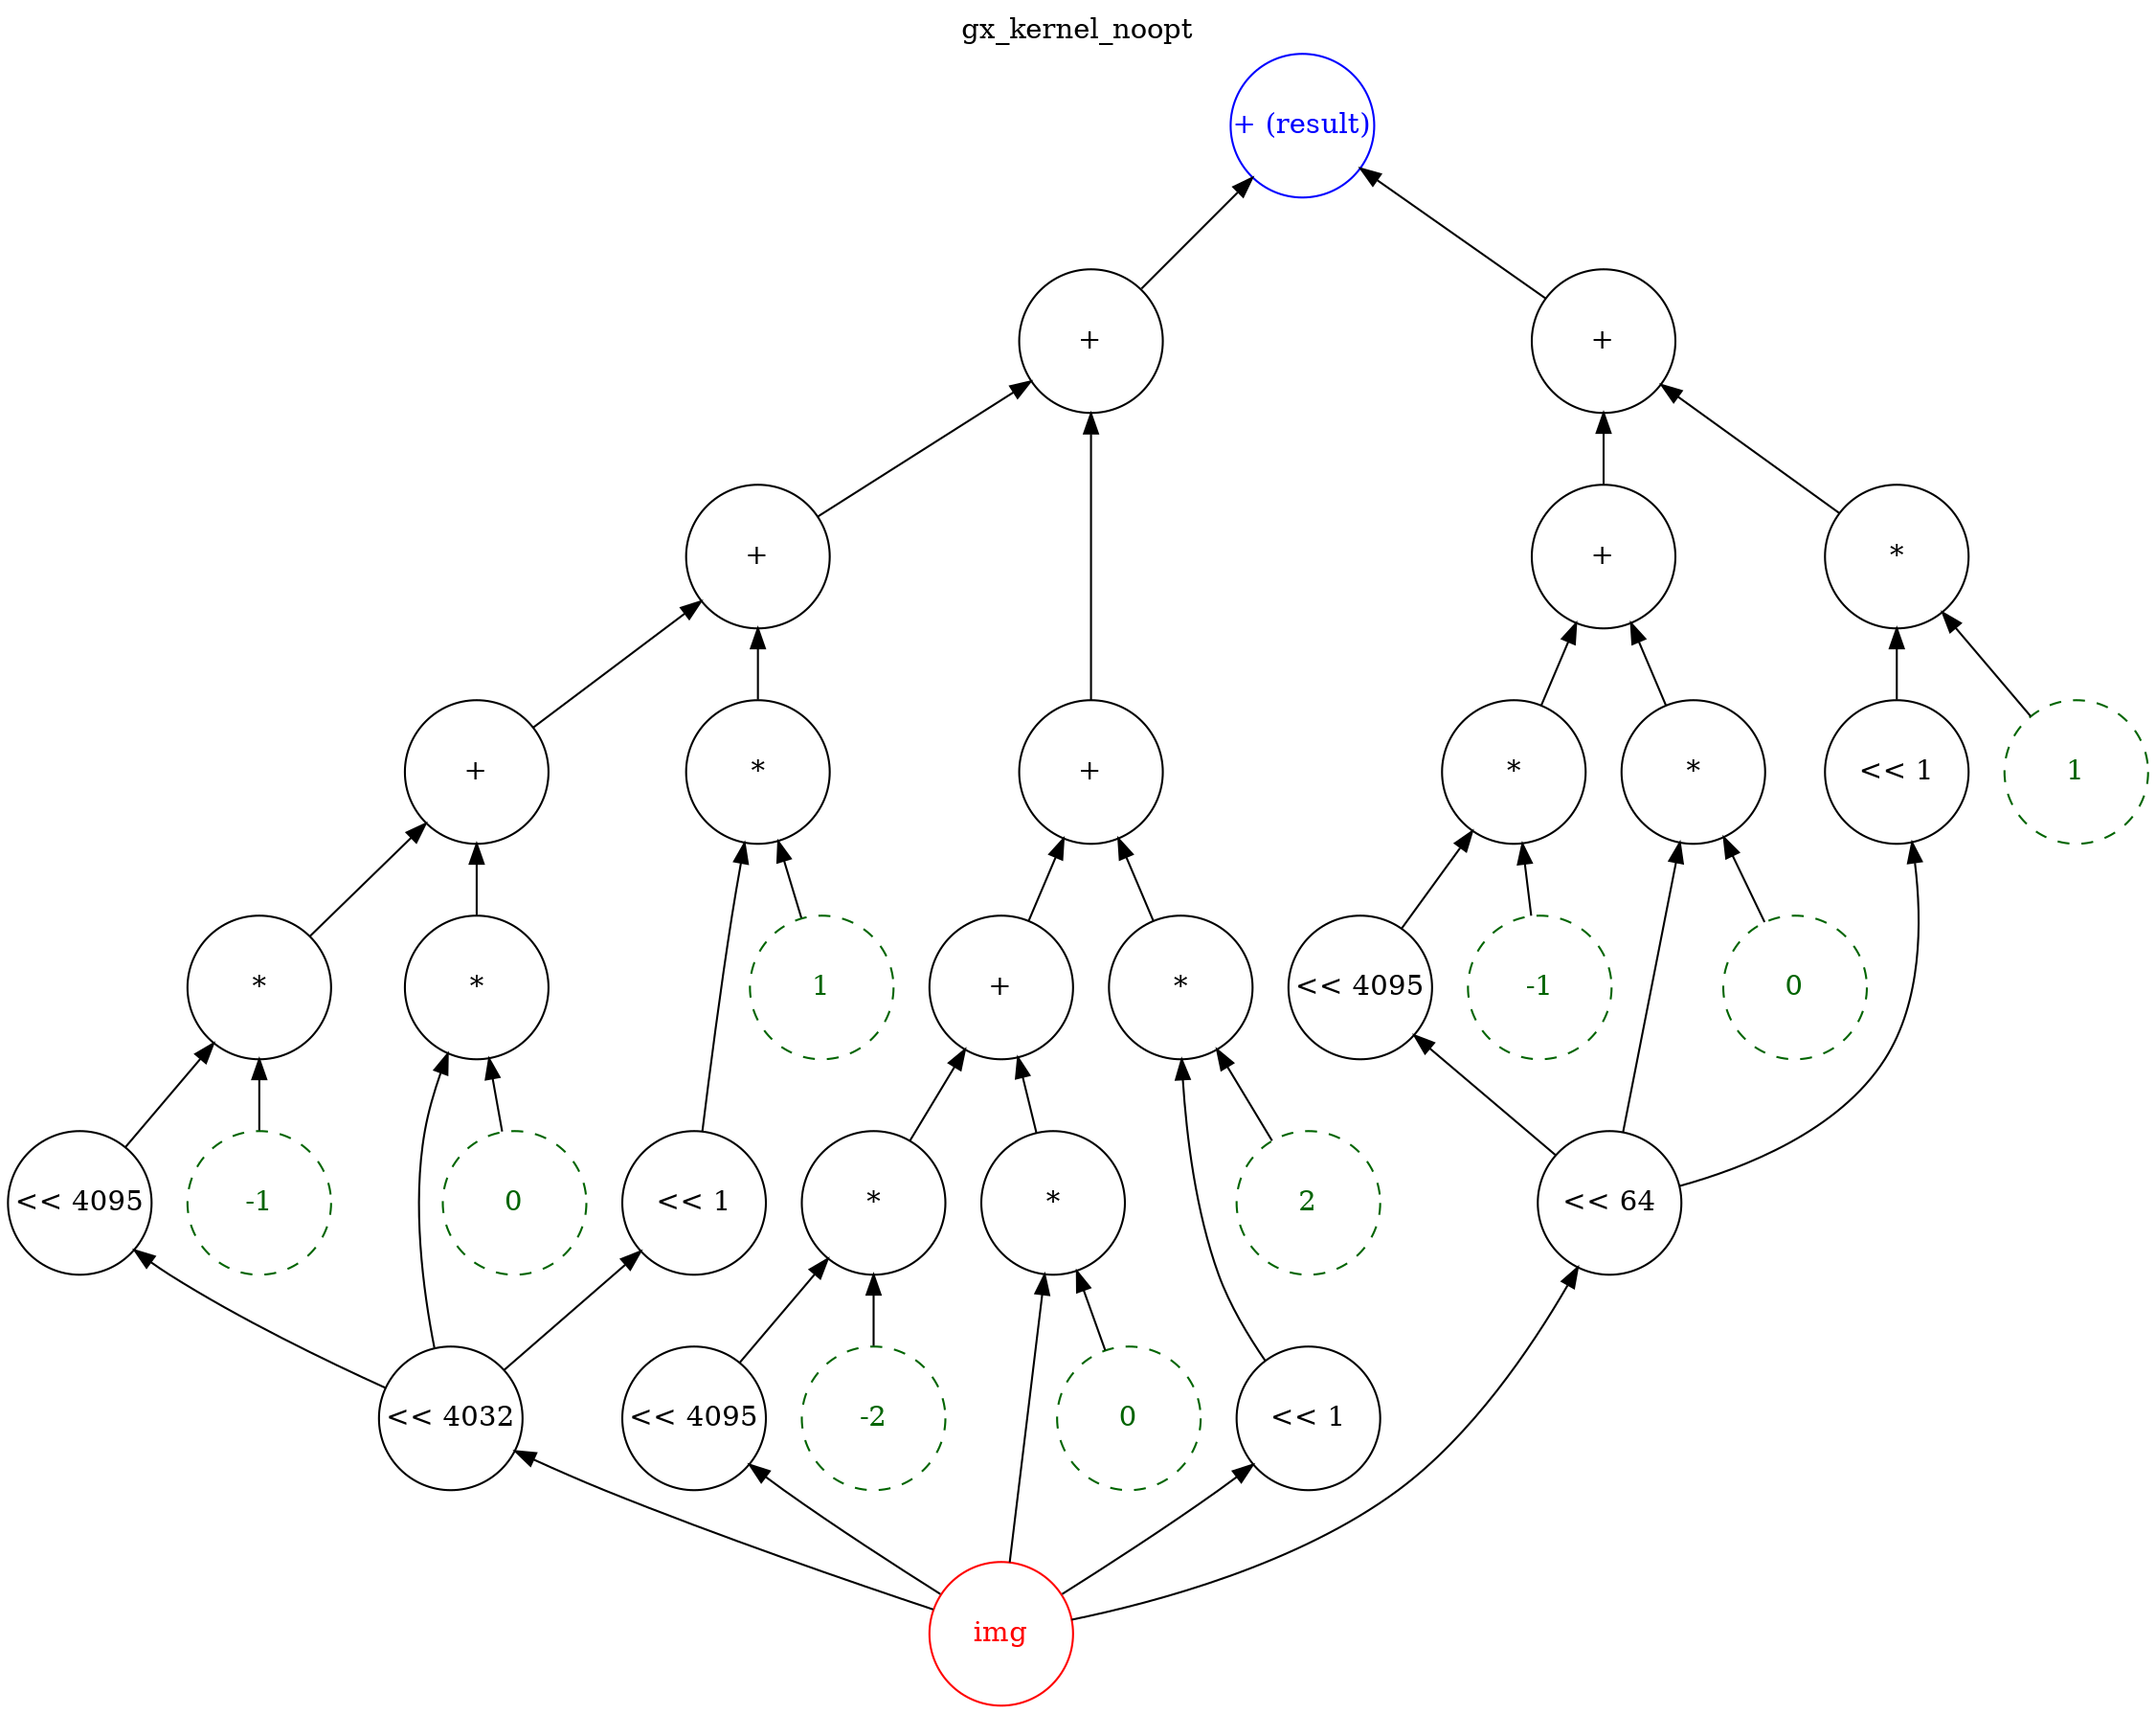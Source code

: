 digraph "gx_kernel_noopt" {
graph [label="gx_kernel_noopt" labelloc="t"]
node [shape=circle width=1 margin=0]
edge [dir=back]
1 [label="img" style=solid color=red fontcolor=red]
2 [label="<< 4032" style=solid color=black fontcolor=black]
2 -> 1
9 [label="<< 4095" style=solid color=black fontcolor=black]
9 -> 2
10 [label="-1" style=dashed color=darkgreen fontcolor=darkgreen]
36 [label="*" style=solid color=black fontcolor=black]
36 -> 9
36 -> 10
7 [label="0" style=dashed color=darkgreen fontcolor=darkgreen]
37 [label="*" style=solid color=black fontcolor=black]
37 -> 2
37 -> 7
12 [label="+" style=solid color=black fontcolor=black]
12 -> 36
12 -> 37
4 [label="<< 1" style=solid color=black fontcolor=black]
4 -> 2
5 [label="1" style=dashed color=darkgreen fontcolor=darkgreen]
38 [label="*" style=solid color=black fontcolor=black]
38 -> 4
38 -> 5
13 [label="+" style=solid color=black fontcolor=black]
13 -> 12
13 -> 38
19 [label="<< 4095" style=solid color=black fontcolor=black]
19 -> 1
20 [label="-2" style=dashed color=darkgreen fontcolor=darkgreen]
39 [label="*" style=solid color=black fontcolor=black]
39 -> 19
39 -> 20
17 [label="0" style=dashed color=darkgreen fontcolor=darkgreen]
40 [label="*" style=solid color=black fontcolor=black]
40 -> 1
40 -> 17
22 [label="+" style=solid color=black fontcolor=black]
22 -> 39
22 -> 40
14 [label="<< 1" style=solid color=black fontcolor=black]
14 -> 1
15 [label="2" style=dashed color=darkgreen fontcolor=darkgreen]
41 [label="*" style=solid color=black fontcolor=black]
41 -> 14
41 -> 15
23 [label="+" style=solid color=black fontcolor=black]
23 -> 22
23 -> 41
34 [label="+" style=solid color=black fontcolor=black]
34 -> 13
34 -> 23
3 [label="<< 64" style=solid color=black fontcolor=black]
3 -> 1
29 [label="<< 4095" style=solid color=black fontcolor=black]
29 -> 3
30 [label="-1" style=dashed color=darkgreen fontcolor=darkgreen]
42 [label="*" style=solid color=black fontcolor=black]
42 -> 29
42 -> 30
27 [label="0" style=dashed color=darkgreen fontcolor=darkgreen]
43 [label="*" style=solid color=black fontcolor=black]
43 -> 3
43 -> 27
32 [label="+" style=solid color=black fontcolor=black]
32 -> 42
32 -> 43
24 [label="<< 1" style=solid color=black fontcolor=black]
24 -> 3
25 [label="1" style=dashed color=darkgreen fontcolor=darkgreen]
44 [label="*" style=solid color=black fontcolor=black]
44 -> 24
44 -> 25
33 [label="+" style=solid color=black fontcolor=black]
33 -> 32
33 -> 44
35 [label="+ (result)" style=solid color=blue fontcolor=blue]
35 -> 34
35 -> 33
}
